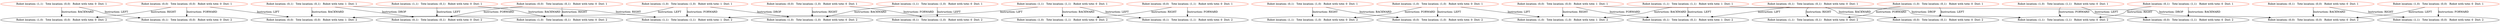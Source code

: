 Digraph G{
        "Robot location: (0,0)   Tote location: (0,0)   Robot with tote: 0  Dist: 1"[color="#FF2A00"];
        "Robot location: (0,0)   Tote location: (0,0)   Robot with tote: 0  Dist: 1"->"Robot location: (1,0)   Tote location: (0,0)   Robot with tote: 0  Dist: 2"[label="Instruction: RIGHT    "];
        "Robot location: (0,0)   Tote location: (0,0)   Robot with tote: 0  Dist: 1"[color="#FF2A00"];
        "Robot location: (0,0)   Tote location: (0,0)   Robot with tote: 0  Dist: 1"->"Robot location: (0,1)   Tote location: (0,0)   Robot with tote: 0  Dist: 2"[label="Instruction: FORWARD  "];
        "Robot location: (0,0)   Tote location: (0,0)   Robot with tote: 0  Dist: 1"[color="#FF2A00"];
        "Robot location: (0,0)   Tote location: (0,0)   Robot with tote: 0  Dist: 1"->"Robot location: (0,0)   Tote location: (0,0)   Robot with tote: 1  Dist: 2"[label="Instruction: LIFT     "];
        "Robot location: (0,0)   Tote location: (0,1)   Robot with tote: 0  Dist: 1"[color="#FF2A00"];
        "Robot location: (0,0)   Tote location: (0,1)   Robot with tote: 0  Dist: 1"->"Robot location: (1,0)   Tote location: (0,1)   Robot with tote: 0  Dist: 2"[label="Instruction: RIGHT    "];
        "Robot location: (0,0)   Tote location: (0,1)   Robot with tote: 0  Dist: 1"[color="#FF2A00"];
        "Robot location: (0,0)   Tote location: (0,1)   Robot with tote: 0  Dist: 1"->"Robot location: (0,1)   Tote location: (0,1)   Robot with tote: 0  Dist: 2"[label="Instruction: FORWARD  "];
        "Robot location: (0,0)   Tote location: (1,0)   Robot with tote: 0  Dist: 1"[color="#FF2A00"];
        "Robot location: (0,0)   Tote location: (1,0)   Robot with tote: 0  Dist: 1"->"Robot location: (1,0)   Tote location: (1,0)   Robot with tote: 0  Dist: 2"[label="Instruction: RIGHT    "];
        "Robot location: (0,0)   Tote location: (1,0)   Robot with tote: 0  Dist: 1"[color="#FF2A00"];
        "Robot location: (0,0)   Tote location: (1,0)   Robot with tote: 0  Dist: 1"->"Robot location: (0,1)   Tote location: (1,0)   Robot with tote: 0  Dist: 2"[label="Instruction: FORWARD  "];
        "Robot location: (0,0)   Tote location: (1,1)   Robot with tote: 0  Dist: 1"[color="#FF2A00"];
        "Robot location: (0,0)   Tote location: (1,1)   Robot with tote: 0  Dist: 1"->"Robot location: (1,0)   Tote location: (1,1)   Robot with tote: 0  Dist: 2"[label="Instruction: RIGHT    "];
        "Robot location: (0,0)   Tote location: (1,1)   Robot with tote: 0  Dist: 1"[color="#FF2A00"];
        "Robot location: (0,0)   Tote location: (1,1)   Robot with tote: 0  Dist: 1"->"Robot location: (0,1)   Tote location: (1,1)   Robot with tote: 0  Dist: 2"[label="Instruction: FORWARD  "];
        "Robot location: (0,0)   Tote location: (0,0)   Robot with tote: 1  Dist: 1"[color="#FF2A00"];
        "Robot location: (0,0)   Tote location: (0,0)   Robot with tote: 1  Dist: 1"->"Robot location: (1,0)   Tote location: (1,0)   Robot with tote: 1  Dist: 2"[label="Instruction: RIGHT    "];
        "Robot location: (0,0)   Tote location: (0,0)   Robot with tote: 1  Dist: 1"[color="#FF2A00"];
        "Robot location: (0,0)   Tote location: (0,0)   Robot with tote: 1  Dist: 1"->"Robot location: (0,1)   Tote location: (0,1)   Robot with tote: 1  Dist: 2"[label="Instruction: FORWARD  "];
        "Robot location: (0,0)   Tote location: (0,0)   Robot with tote: 1  Dist: 1"[color="#FF2A00"];
        "Robot location: (0,0)   Tote location: (0,0)   Robot with tote: 1  Dist: 1"->"Robot location: (0,0)   Tote location: (0,0)   Robot with tote: 0  Dist: 2"[label="Instruction: DROP     "];
        "Robot location: (0,1)   Tote location: (0,0)   Robot with tote: 0  Dist: 1"[color="#FF2A00"];
        "Robot location: (0,1)   Tote location: (0,0)   Robot with tote: 0  Dist: 1"->"Robot location: (1,1)   Tote location: (0,0)   Robot with tote: 0  Dist: 2"[label="Instruction: RIGHT    "];
        "Robot location: (0,1)   Tote location: (0,0)   Robot with tote: 0  Dist: 1"[color="#FF2A00"];
        "Robot location: (0,1)   Tote location: (0,0)   Robot with tote: 0  Dist: 1"->"Robot location: (0,0)   Tote location: (0,0)   Robot with tote: 0  Dist: 2"[label="Instruction: BACKWARD "];
        "Robot location: (0,1)   Tote location: (0,1)   Robot with tote: 0  Dist: 1"[color="#FF2A00"];
        "Robot location: (0,1)   Tote location: (0,1)   Robot with tote: 0  Dist: 1"->"Robot location: (1,1)   Tote location: (0,1)   Robot with tote: 0  Dist: 2"[label="Instruction: RIGHT    "];
        "Robot location: (0,1)   Tote location: (0,1)   Robot with tote: 0  Dist: 1"[color="#FF2A00"];
        "Robot location: (0,1)   Tote location: (0,1)   Robot with tote: 0  Dist: 1"->"Robot location: (0,0)   Tote location: (0,1)   Robot with tote: 0  Dist: 2"[label="Instruction: BACKWARD "];
        "Robot location: (0,1)   Tote location: (0,1)   Robot with tote: 0  Dist: 1"[color="#FF2A00"];
        "Robot location: (0,1)   Tote location: (0,1)   Robot with tote: 0  Dist: 1"->"Robot location: (0,1)   Tote location: (0,1)   Robot with tote: 1  Dist: 2"[label="Instruction: LIFT     "];
        "Robot location: (0,1)   Tote location: (1,0)   Robot with tote: 0  Dist: 1"[color="#FF2A00"];
        "Robot location: (0,1)   Tote location: (1,0)   Robot with tote: 0  Dist: 1"->"Robot location: (1,1)   Tote location: (1,0)   Robot with tote: 0  Dist: 2"[label="Instruction: RIGHT    "];
        "Robot location: (0,1)   Tote location: (1,0)   Robot with tote: 0  Dist: 1"[color="#FF2A00"];
        "Robot location: (0,1)   Tote location: (1,0)   Robot with tote: 0  Dist: 1"->"Robot location: (0,0)   Tote location: (1,0)   Robot with tote: 0  Dist: 2"[label="Instruction: BACKWARD "];
        "Robot location: (0,1)   Tote location: (1,1)   Robot with tote: 0  Dist: 1"[color="#FF2A00"];
        "Robot location: (0,1)   Tote location: (1,1)   Robot with tote: 0  Dist: 1"->"Robot location: (1,1)   Tote location: (1,1)   Robot with tote: 0  Dist: 2"[label="Instruction: RIGHT    "];
        "Robot location: (0,1)   Tote location: (1,1)   Robot with tote: 0  Dist: 1"[color="#FF2A00"];
        "Robot location: (0,1)   Tote location: (1,1)   Robot with tote: 0  Dist: 1"->"Robot location: (0,0)   Tote location: (1,1)   Robot with tote: 0  Dist: 2"[label="Instruction: BACKWARD "];
        "Robot location: (0,1)   Tote location: (0,1)   Robot with tote: 1  Dist: 1"[color="#FF2A00"];
        "Robot location: (0,1)   Tote location: (0,1)   Robot with tote: 1  Dist: 1"->"Robot location: (1,1)   Tote location: (1,1)   Robot with tote: 1  Dist: 2"[label="Instruction: RIGHT    "];
        "Robot location: (0,1)   Tote location: (0,1)   Robot with tote: 1  Dist: 1"[color="#FF2A00"];
        "Robot location: (0,1)   Tote location: (0,1)   Robot with tote: 1  Dist: 1"->"Robot location: (0,0)   Tote location: (0,0)   Robot with tote: 1  Dist: 2"[label="Instruction: BACKWARD "];
        "Robot location: (0,1)   Tote location: (0,1)   Robot with tote: 1  Dist: 1"[color="#FF2A00"];
        "Robot location: (0,1)   Tote location: (0,1)   Robot with tote: 1  Dist: 1"->"Robot location: (0,1)   Tote location: (0,1)   Robot with tote: 0  Dist: 2"[label="Instruction: DROP     "];
        "Robot location: (1,0)   Tote location: (0,0)   Robot with tote: 0  Dist: 1"[color="#FF2A00"];
        "Robot location: (1,0)   Tote location: (0,0)   Robot with tote: 0  Dist: 1"->"Robot location: (0,0)   Tote location: (0,0)   Robot with tote: 0  Dist: 2"[label="Instruction: LEFT     "];
        "Robot location: (1,0)   Tote location: (0,0)   Robot with tote: 0  Dist: 1"[color="#FF2A00"];
        "Robot location: (1,0)   Tote location: (0,0)   Robot with tote: 0  Dist: 1"->"Robot location: (1,1)   Tote location: (0,0)   Robot with tote: 0  Dist: 2"[label="Instruction: FORWARD  "];
        "Robot location: (1,0)   Tote location: (0,1)   Robot with tote: 0  Dist: 1"[color="#FF2A00"];
        "Robot location: (1,0)   Tote location: (0,1)   Robot with tote: 0  Dist: 1"->"Robot location: (0,0)   Tote location: (0,1)   Robot with tote: 0  Dist: 2"[label="Instruction: LEFT     "];
        "Robot location: (1,0)   Tote location: (0,1)   Robot with tote: 0  Dist: 1"[color="#FF2A00"];
        "Robot location: (1,0)   Tote location: (0,1)   Robot with tote: 0  Dist: 1"->"Robot location: (1,1)   Tote location: (0,1)   Robot with tote: 0  Dist: 2"[label="Instruction: FORWARD  "];
        "Robot location: (1,0)   Tote location: (1,0)   Robot with tote: 0  Dist: 1"[color="#FF2A00"];
        "Robot location: (1,0)   Tote location: (1,0)   Robot with tote: 0  Dist: 1"->"Robot location: (0,0)   Tote location: (1,0)   Robot with tote: 0  Dist: 2"[label="Instruction: LEFT     "];
        "Robot location: (1,0)   Tote location: (1,0)   Robot with tote: 0  Dist: 1"[color="#FF2A00"];
        "Robot location: (1,0)   Tote location: (1,0)   Robot with tote: 0  Dist: 1"->"Robot location: (1,1)   Tote location: (1,0)   Robot with tote: 0  Dist: 2"[label="Instruction: FORWARD  "];
        "Robot location: (1,0)   Tote location: (1,0)   Robot with tote: 0  Dist: 1"[color="#FF2A00"];
        "Robot location: (1,0)   Tote location: (1,0)   Robot with tote: 0  Dist: 1"->"Robot location: (1,0)   Tote location: (1,0)   Robot with tote: 1  Dist: 2"[label="Instruction: LIFT     "];
        "Robot location: (1,0)   Tote location: (1,1)   Robot with tote: 0  Dist: 1"[color="#FF2A00"];
        "Robot location: (1,0)   Tote location: (1,1)   Robot with tote: 0  Dist: 1"->"Robot location: (0,0)   Tote location: (1,1)   Robot with tote: 0  Dist: 2"[label="Instruction: LEFT     "];
        "Robot location: (1,0)   Tote location: (1,1)   Robot with tote: 0  Dist: 1"[color="#FF2A00"];
        "Robot location: (1,0)   Tote location: (1,1)   Robot with tote: 0  Dist: 1"->"Robot location: (1,1)   Tote location: (1,1)   Robot with tote: 0  Dist: 2"[label="Instruction: FORWARD  "];
        "Robot location: (1,0)   Tote location: (1,0)   Robot with tote: 1  Dist: 1"[color="#FF2A00"];
        "Robot location: (1,0)   Tote location: (1,0)   Robot with tote: 1  Dist: 1"->"Robot location: (0,0)   Tote location: (0,0)   Robot with tote: 1  Dist: 2"[label="Instruction: LEFT     "];
        "Robot location: (1,0)   Tote location: (1,0)   Robot with tote: 1  Dist: 1"[color="#FF2A00"];
        "Robot location: (1,0)   Tote location: (1,0)   Robot with tote: 1  Dist: 1"->"Robot location: (1,1)   Tote location: (1,1)   Robot with tote: 1  Dist: 2"[label="Instruction: FORWARD  "];
        "Robot location: (1,0)   Tote location: (1,0)   Robot with tote: 1  Dist: 1"[color="#FF2A00"];
        "Robot location: (1,0)   Tote location: (1,0)   Robot with tote: 1  Dist: 1"->"Robot location: (1,0)   Tote location: (1,0)   Robot with tote: 0  Dist: 2"[label="Instruction: DROP     "];
        "Robot location: (1,1)   Tote location: (0,0)   Robot with tote: 0  Dist: 1"[color="#FF2A00"];
        "Robot location: (1,1)   Tote location: (0,0)   Robot with tote: 0  Dist: 1"->"Robot location: (0,1)   Tote location: (0,0)   Robot with tote: 0  Dist: 2"[label="Instruction: LEFT     "];
        "Robot location: (1,1)   Tote location: (0,0)   Robot with tote: 0  Dist: 1"[color="#FF2A00"];
        "Robot location: (1,1)   Tote location: (0,0)   Robot with tote: 0  Dist: 1"->"Robot location: (1,0)   Tote location: (0,0)   Robot with tote: 0  Dist: 2"[label="Instruction: BACKWARD "];
        "Robot location: (1,1)   Tote location: (0,1)   Robot with tote: 0  Dist: 1"[color="#FF2A00"];
        "Robot location: (1,1)   Tote location: (0,1)   Robot with tote: 0  Dist: 1"->"Robot location: (0,1)   Tote location: (0,1)   Robot with tote: 0  Dist: 2"[label="Instruction: LEFT     "];
        "Robot location: (1,1)   Tote location: (0,1)   Robot with tote: 0  Dist: 1"[color="#FF2A00"];
        "Robot location: (1,1)   Tote location: (0,1)   Robot with tote: 0  Dist: 1"->"Robot location: (1,0)   Tote location: (0,1)   Robot with tote: 0  Dist: 2"[label="Instruction: BACKWARD "];
        "Robot location: (1,1)   Tote location: (1,0)   Robot with tote: 0  Dist: 1"[color="#FF2A00"];
        "Robot location: (1,1)   Tote location: (1,0)   Robot with tote: 0  Dist: 1"->"Robot location: (0,1)   Tote location: (1,0)   Robot with tote: 0  Dist: 2"[label="Instruction: LEFT     "];
        "Robot location: (1,1)   Tote location: (1,0)   Robot with tote: 0  Dist: 1"[color="#FF2A00"];
        "Robot location: (1,1)   Tote location: (1,0)   Robot with tote: 0  Dist: 1"->"Robot location: (1,0)   Tote location: (1,0)   Robot with tote: 0  Dist: 2"[label="Instruction: BACKWARD "];
        "Robot location: (1,1)   Tote location: (1,1)   Robot with tote: 0  Dist: 1"[color="#FF2A00"];
        "Robot location: (1,1)   Tote location: (1,1)   Robot with tote: 0  Dist: 1"->"Robot location: (0,1)   Tote location: (1,1)   Robot with tote: 0  Dist: 2"[label="Instruction: LEFT     "];
        "Robot location: (1,1)   Tote location: (1,1)   Robot with tote: 0  Dist: 1"[color="#FF2A00"];
        "Robot location: (1,1)   Tote location: (1,1)   Robot with tote: 0  Dist: 1"->"Robot location: (1,0)   Tote location: (1,1)   Robot with tote: 0  Dist: 2"[label="Instruction: BACKWARD "];
        "Robot location: (1,1)   Tote location: (1,1)   Robot with tote: 0  Dist: 1"[color="#FF2A00"];
        "Robot location: (1,1)   Tote location: (1,1)   Robot with tote: 0  Dist: 1"->"Robot location: (1,1)   Tote location: (1,1)   Robot with tote: 1  Dist: 2"[label="Instruction: LIFT     "];
        "Robot location: (1,1)   Tote location: (1,1)   Robot with tote: 1  Dist: 1"[color="#FF2A00"];
        "Robot location: (1,1)   Tote location: (1,1)   Robot with tote: 1  Dist: 1"->"Robot location: (0,1)   Tote location: (0,1)   Robot with tote: 1  Dist: 2"[label="Instruction: LEFT     "];
        "Robot location: (1,1)   Tote location: (1,1)   Robot with tote: 1  Dist: 1"[color="#FF2A00"];
        "Robot location: (1,1)   Tote location: (1,1)   Robot with tote: 1  Dist: 1"->"Robot location: (1,0)   Tote location: (1,0)   Robot with tote: 1  Dist: 2"[label="Instruction: BACKWARD "];
        "Robot location: (1,1)   Tote location: (1,1)   Robot with tote: 1  Dist: 1"[color="#FF2A00"];
        "Robot location: (1,1)   Tote location: (1,1)   Robot with tote: 1  Dist: 1"->"Robot location: (1,1)   Tote location: (1,1)   Robot with tote: 0  Dist: 2"[label="Instruction: DROP     "];
}